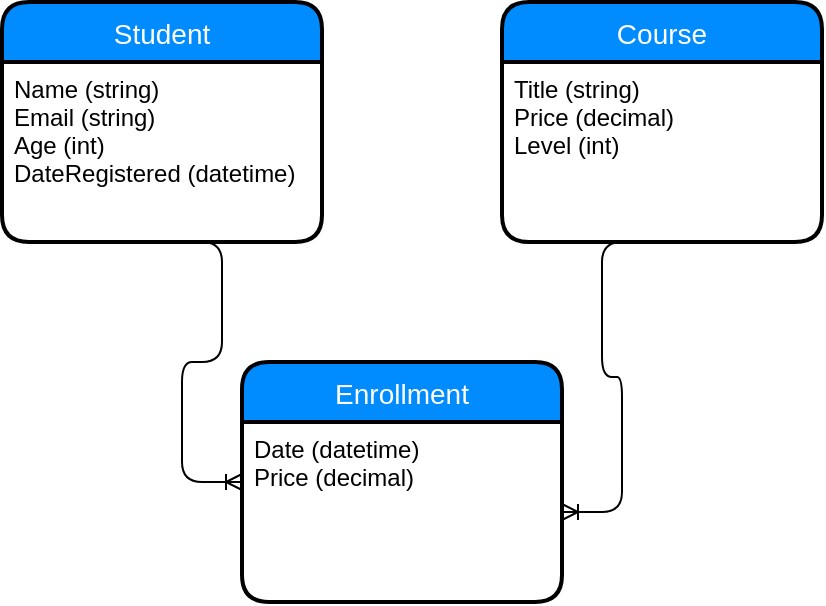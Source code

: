 <mxfile version="10.6.7" type="device"><diagram name="Page-1" id="e56a1550-8fbb-45ad-956c-1786394a9013"><mxGraphModel dx="758" dy="426" grid="1" gridSize="10" guides="1" tooltips="1" connect="1" arrows="1" fold="1" page="1" pageScale="1" pageWidth="1100" pageHeight="850" background="#ffffff" math="0" shadow="0"><root><mxCell id="0"/><mxCell id="1" parent="0"/><mxCell id="2wdFhiGrD-vP5cyvqsvR-1" value="Student" style="swimlane;childLayout=stackLayout;horizontal=1;startSize=30;horizontalStack=0;fillColor=#008cff;fontColor=#FFFFFF;rounded=1;fontSize=14;fontStyle=0;strokeWidth=2;resizeParent=0;resizeLast=1;shadow=0;dashed=0;align=center;" vertex="1" parent="1"><mxGeometry x="20" y="60" width="160" height="120" as="geometry"/></mxCell><mxCell id="2wdFhiGrD-vP5cyvqsvR-2" value="Name (string)&#10;Email (string)&#10;Age (int)&#10;DateRegistered (datetime)&#10;&#10;" style="align=left;strokeColor=none;fillColor=none;spacingLeft=4;fontSize=12;verticalAlign=top;resizable=0;rotatable=0;part=1;" vertex="1" parent="2wdFhiGrD-vP5cyvqsvR-1"><mxGeometry y="30" width="160" height="90" as="geometry"/></mxCell><mxCell id="2wdFhiGrD-vP5cyvqsvR-3" value="Course" style="swimlane;childLayout=stackLayout;horizontal=1;startSize=30;horizontalStack=0;fillColor=#008cff;fontColor=#FFFFFF;rounded=1;fontSize=14;fontStyle=0;strokeWidth=2;resizeParent=0;resizeLast=1;shadow=0;dashed=0;align=center;" vertex="1" parent="1"><mxGeometry x="270" y="60" width="160" height="120" as="geometry"/></mxCell><mxCell id="2wdFhiGrD-vP5cyvqsvR-4" value="Title (string)&#10;Price (decimal)&#10;Level (int)&#10;&#10;" style="align=left;strokeColor=none;fillColor=none;spacingLeft=4;fontSize=12;verticalAlign=top;resizable=0;rotatable=0;part=1;" vertex="1" parent="2wdFhiGrD-vP5cyvqsvR-3"><mxGeometry y="30" width="160" height="90" as="geometry"/></mxCell><mxCell id="2wdFhiGrD-vP5cyvqsvR-6" value="Enrollment" style="swimlane;childLayout=stackLayout;horizontal=1;startSize=30;horizontalStack=0;fillColor=#008cff;fontColor=#FFFFFF;rounded=1;fontSize=14;fontStyle=0;strokeWidth=2;resizeParent=0;resizeLast=1;shadow=0;dashed=0;align=center;" vertex="1" parent="1"><mxGeometry x="140" y="240" width="160" height="120" as="geometry"/></mxCell><mxCell id="2wdFhiGrD-vP5cyvqsvR-7" value="Date (datetime)&#10;Price (decimal)&#10;" style="align=left;strokeColor=none;fillColor=none;spacingLeft=4;fontSize=12;verticalAlign=top;resizable=0;rotatable=0;part=1;" vertex="1" parent="2wdFhiGrD-vP5cyvqsvR-6"><mxGeometry y="30" width="160" height="90" as="geometry"/></mxCell><mxCell id="2wdFhiGrD-vP5cyvqsvR-8" value="" style="edgeStyle=entityRelationEdgeStyle;fontSize=12;html=1;endArrow=ERoneToMany;entryX=0;entryY=0.5;entryDx=0;entryDy=0;exitX=0.5;exitY=1;exitDx=0;exitDy=0;" edge="1" parent="1" source="2wdFhiGrD-vP5cyvqsvR-2" target="2wdFhiGrD-vP5cyvqsvR-6"><mxGeometry width="100" height="100" relative="1" as="geometry"><mxPoint x="20" y="480" as="sourcePoint"/><mxPoint x="120" y="380" as="targetPoint"/></mxGeometry></mxCell><mxCell id="2wdFhiGrD-vP5cyvqsvR-9" value="" style="edgeStyle=entityRelationEdgeStyle;fontSize=12;html=1;endArrow=ERoneToMany;exitX=0.5;exitY=1;exitDx=0;exitDy=0;" edge="1" parent="1" source="2wdFhiGrD-vP5cyvqsvR-4" target="2wdFhiGrD-vP5cyvqsvR-7"><mxGeometry width="100" height="100" relative="1" as="geometry"><mxPoint x="320" y="315" as="sourcePoint"/><mxPoint x="340" y="310" as="targetPoint"/></mxGeometry></mxCell></root></mxGraphModel></diagram></mxfile>